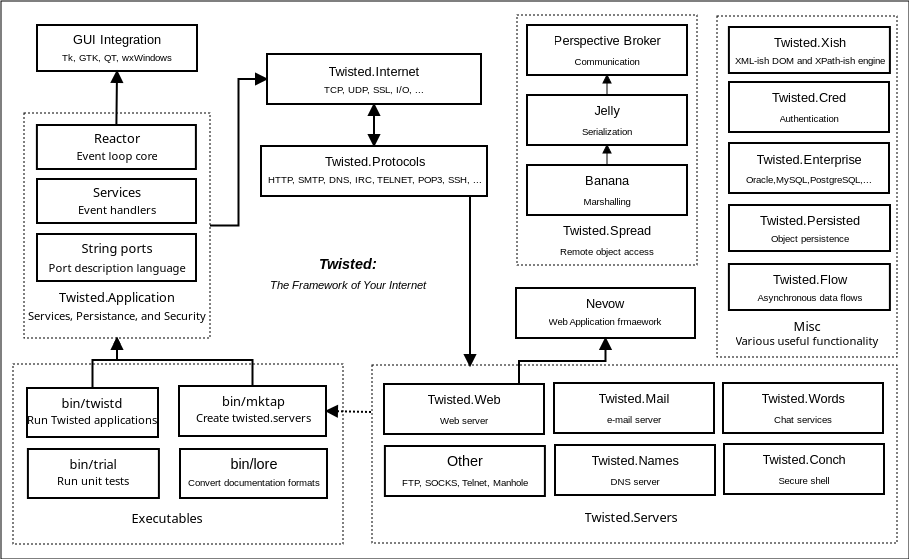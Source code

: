 <?xml version="1.0" encoding="UTF-8"?>
<dia:diagram xmlns:dia="http://www.lysator.liu.se/~alla/dia/">
  <dia:layer name="Background" visible="true">
    <dia:object type="Standard - Box" version="0" id="O0">
      <dia:attribute name="obj_pos">
        <dia:point val="-2.7,-3.55"/>
      </dia:attribute>
      <dia:attribute name="obj_bb">
        <dia:rectangle val="-2.7,-3.55;42.7,24.35"/>
      </dia:attribute>
      <dia:attribute name="elem_corner">
        <dia:point val="-2.7,-3.55"/>
      </dia:attribute>
      <dia:attribute name="elem_width">
        <dia:real val="45.4"/>
      </dia:attribute>
      <dia:attribute name="elem_height">
        <dia:real val="27.9"/>
      </dia:attribute>
      <dia:attribute name="border_width">
        <dia:real val="0"/>
      </dia:attribute>
      <dia:attribute name="show_background">
        <dia:boolean val="true"/>
      </dia:attribute>
    </dia:object>
    <dia:group>
      <dia:object type="Standard - Text" version="0" id="O1">
        <dia:attribute name="obj_pos">
          <dia:point val="14.65,9.85"/>
        </dia:attribute>
        <dia:attribute name="obj_bb">
          <dia:rectangle val="13.375,9.2;15.925,10.3"/>
        </dia:attribute>
        <dia:attribute name="text">
          <dia:composite type="text">
            <dia:attribute name="string">
              <dia:string>#Twisted:#</dia:string>
            </dia:attribute>
            <dia:attribute name="font">
              <dia:font family="arial" style="84" name="Helvetica-BoldOblique"/>
            </dia:attribute>
            <dia:attribute name="height">
              <dia:real val="0.9"/>
            </dia:attribute>
            <dia:attribute name="pos">
              <dia:point val="14.65,9.85"/>
            </dia:attribute>
            <dia:attribute name="color">
              <dia:color val="#000000"/>
            </dia:attribute>
            <dia:attribute name="alignment">
              <dia:enum val="1"/>
            </dia:attribute>
          </dia:composite>
        </dia:attribute>
      </dia:object>
      <dia:object type="Standard - Text" version="0" id="O2">
        <dia:attribute name="obj_pos">
          <dia:point val="14.65,10.85"/>
        </dia:attribute>
        <dia:attribute name="obj_bb">
          <dia:rectangle val="11.025,10.3;18.275,11.2"/>
        </dia:attribute>
        <dia:attribute name="text">
          <dia:composite type="text">
            <dia:attribute name="string">
              <dia:string>#The Framework of Your Internet#</dia:string>
            </dia:attribute>
            <dia:attribute name="font">
              <dia:font family="arial" style="4" name="Helvetica-Oblique"/>
            </dia:attribute>
            <dia:attribute name="height">
              <dia:real val="0.7"/>
            </dia:attribute>
            <dia:attribute name="pos">
              <dia:point val="14.65,10.85"/>
            </dia:attribute>
            <dia:attribute name="color">
              <dia:color val="#000000"/>
            </dia:attribute>
            <dia:attribute name="alignment">
              <dia:enum val="1"/>
            </dia:attribute>
          </dia:composite>
        </dia:attribute>
      </dia:object>
    </dia:group>
    <dia:object type="Standard - Box" version="0" id="O3">
      <dia:attribute name="obj_pos">
        <dia:point val="23.1,-2.85"/>
      </dia:attribute>
      <dia:attribute name="obj_bb">
        <dia:rectangle val="23.1,-2.85;32.1,9.65"/>
      </dia:attribute>
      <dia:attribute name="elem_corner">
        <dia:point val="23.1,-2.85"/>
      </dia:attribute>
      <dia:attribute name="elem_width">
        <dia:real val="9"/>
      </dia:attribute>
      <dia:attribute name="elem_height">
        <dia:real val="12.5"/>
      </dia:attribute>
      <dia:attribute name="border_width">
        <dia:real val="1.49e-08"/>
      </dia:attribute>
      <dia:attribute name="show_background">
        <dia:boolean val="true"/>
      </dia:attribute>
      <dia:attribute name="line_style">
        <dia:enum val="4"/>
      </dia:attribute>
    </dia:object>
    <dia:object type="Standard - Text" version="0" id="O4">
      <dia:attribute name="obj_pos">
        <dia:point val="27.6,8.15"/>
      </dia:attribute>
      <dia:attribute name="obj_bb">
        <dia:rectangle val="25.475,7.55;29.725,8.55"/>
      </dia:attribute>
      <dia:attribute name="text">
        <dia:composite type="text">
          <dia:attribute name="string">
            <dia:string>#Twisted.Spread#</dia:string>
          </dia:attribute>
          <dia:attribute name="font">
            <dia:font family="arial" style="0" name="Helvetica"/>
          </dia:attribute>
          <dia:attribute name="height">
            <dia:real val="0.8"/>
          </dia:attribute>
          <dia:attribute name="pos">
            <dia:point val="27.6,8.15"/>
          </dia:attribute>
          <dia:attribute name="color">
            <dia:color val="#000000"/>
          </dia:attribute>
          <dia:attribute name="alignment">
            <dia:enum val="1"/>
          </dia:attribute>
        </dia:composite>
      </dia:attribute>
    </dia:object>
    <dia:object type="Standard - Text" version="0" id="O5">
      <dia:attribute name="obj_pos">
        <dia:point val="27.6,9.15"/>
      </dia:attribute>
      <dia:attribute name="obj_bb">
        <dia:rectangle val="25.25,8.65;29.95,9.4"/>
      </dia:attribute>
      <dia:attribute name="text">
        <dia:composite type="text">
          <dia:attribute name="string">
            <dia:string>#Remote object access#</dia:string>
          </dia:attribute>
          <dia:attribute name="font">
            <dia:font family="arial" style="0" name="Helvetica"/>
          </dia:attribute>
          <dia:attribute name="height">
            <dia:real val="0.6"/>
          </dia:attribute>
          <dia:attribute name="pos">
            <dia:point val="27.6,9.15"/>
          </dia:attribute>
          <dia:attribute name="color">
            <dia:color val="#000000"/>
          </dia:attribute>
          <dia:attribute name="alignment">
            <dia:enum val="1"/>
          </dia:attribute>
        </dia:composite>
      </dia:attribute>
    </dia:object>
    <dia:group>
      <dia:object type="Standard - Line" version="0" id="O6">
        <dia:attribute name="obj_pos">
          <dia:point val="27.6,4.65"/>
        </dia:attribute>
        <dia:attribute name="obj_bb">
          <dia:rectangle val="27.2,3.65;28,4.65"/>
        </dia:attribute>
        <dia:attribute name="conn_endpoints">
          <dia:point val="27.6,4.65"/>
          <dia:point val="27.6,3.65"/>
        </dia:attribute>
        <dia:attribute name="numcp">
          <dia:int val="1"/>
        </dia:attribute>
        <dia:attribute name="line_width">
          <dia:real val="0"/>
        </dia:attribute>
        <dia:attribute name="end_arrow">
          <dia:enum val="3"/>
        </dia:attribute>
        <dia:attribute name="end_arrow_length">
          <dia:real val="0.4"/>
        </dia:attribute>
        <dia:attribute name="end_arrow_width">
          <dia:real val="0.4"/>
        </dia:attribute>
      </dia:object>
      <dia:group>
        <dia:object type="Standard - Box" version="0" id="O7">
          <dia:attribute name="obj_pos">
            <dia:point val="23.6,1.15"/>
          </dia:attribute>
          <dia:attribute name="obj_bb">
            <dia:rectangle val="23.55,1.1;31.65,3.7"/>
          </dia:attribute>
          <dia:attribute name="elem_corner">
            <dia:point val="23.6,1.15"/>
          </dia:attribute>
          <dia:attribute name="elem_width">
            <dia:real val="8"/>
          </dia:attribute>
          <dia:attribute name="elem_height">
            <dia:real val="2.5"/>
          </dia:attribute>
          <dia:attribute name="show_background">
            <dia:boolean val="true"/>
          </dia:attribute>
        </dia:object>
        <dia:object type="Standard - Text" version="0" id="O8">
          <dia:attribute name="obj_pos">
            <dia:point val="27.6,2.15"/>
          </dia:attribute>
          <dia:attribute name="obj_bb">
            <dia:rectangle val="27,1.55;28.2,2.55"/>
          </dia:attribute>
          <dia:attribute name="text">
            <dia:composite type="text">
              <dia:attribute name="string">
                <dia:string>#Jelly#</dia:string>
              </dia:attribute>
              <dia:attribute name="font">
                <dia:font family="arial" style="0" name="Helvetica"/>
              </dia:attribute>
              <dia:attribute name="height">
                <dia:real val="0.8"/>
              </dia:attribute>
              <dia:attribute name="pos">
                <dia:point val="27.6,2.15"/>
              </dia:attribute>
              <dia:attribute name="color">
                <dia:color val="#000000"/>
              </dia:attribute>
              <dia:attribute name="alignment">
                <dia:enum val="1"/>
              </dia:attribute>
            </dia:composite>
          </dia:attribute>
        </dia:object>
        <dia:object type="Standard - Text" version="0" id="O9">
          <dia:attribute name="obj_pos">
            <dia:point val="27.6,3.15"/>
          </dia:attribute>
          <dia:attribute name="obj_bb">
            <dia:rectangle val="26.375,2.65;28.825,3.4"/>
          </dia:attribute>
          <dia:attribute name="text">
            <dia:composite type="text">
              <dia:attribute name="string">
                <dia:string>#Serialization#</dia:string>
              </dia:attribute>
              <dia:attribute name="font">
                <dia:font family="arial" style="0" name="Helvetica"/>
              </dia:attribute>
              <dia:attribute name="height">
                <dia:real val="0.6"/>
              </dia:attribute>
              <dia:attribute name="pos">
                <dia:point val="27.6,3.15"/>
              </dia:attribute>
              <dia:attribute name="color">
                <dia:color val="#000000"/>
              </dia:attribute>
              <dia:attribute name="alignment">
                <dia:enum val="1"/>
              </dia:attribute>
            </dia:composite>
          </dia:attribute>
        </dia:object>
      </dia:group>
      <dia:group>
        <dia:object type="Standard - Box" version="0" id="O10">
          <dia:attribute name="obj_pos">
            <dia:point val="23.6,4.65"/>
          </dia:attribute>
          <dia:attribute name="obj_bb">
            <dia:rectangle val="23.55,4.6;31.65,7.2"/>
          </dia:attribute>
          <dia:attribute name="elem_corner">
            <dia:point val="23.6,4.65"/>
          </dia:attribute>
          <dia:attribute name="elem_width">
            <dia:real val="8"/>
          </dia:attribute>
          <dia:attribute name="elem_height">
            <dia:real val="2.5"/>
          </dia:attribute>
          <dia:attribute name="show_background">
            <dia:boolean val="true"/>
          </dia:attribute>
        </dia:object>
        <dia:object type="Standard - Text" version="0" id="O11">
          <dia:attribute name="obj_pos">
            <dia:point val="27.6,5.65"/>
          </dia:attribute>
          <dia:attribute name="obj_bb">
            <dia:rectangle val="26.525,5.05;28.675,6.05"/>
          </dia:attribute>
          <dia:attribute name="text">
            <dia:composite type="text">
              <dia:attribute name="string">
                <dia:string>#Banana#</dia:string>
              </dia:attribute>
              <dia:attribute name="font">
                <dia:font family="arial" style="0" name="Helvetica"/>
              </dia:attribute>
              <dia:attribute name="height">
                <dia:real val="0.8"/>
              </dia:attribute>
              <dia:attribute name="pos">
                <dia:point val="27.6,5.65"/>
              </dia:attribute>
              <dia:attribute name="color">
                <dia:color val="#000000"/>
              </dia:attribute>
              <dia:attribute name="alignment">
                <dia:enum val="1"/>
              </dia:attribute>
            </dia:composite>
          </dia:attribute>
        </dia:object>
        <dia:object type="Standard - Text" version="0" id="O12">
          <dia:attribute name="obj_pos">
            <dia:point val="27.6,6.65"/>
          </dia:attribute>
          <dia:attribute name="obj_bb">
            <dia:rectangle val="26.45,6.15;28.75,6.9"/>
          </dia:attribute>
          <dia:attribute name="text">
            <dia:composite type="text">
              <dia:attribute name="string">
                <dia:string>#Marshalling#</dia:string>
              </dia:attribute>
              <dia:attribute name="font">
                <dia:font family="arial" style="0" name="Helvetica"/>
              </dia:attribute>
              <dia:attribute name="height">
                <dia:real val="0.6"/>
              </dia:attribute>
              <dia:attribute name="pos">
                <dia:point val="27.6,6.65"/>
              </dia:attribute>
              <dia:attribute name="color">
                <dia:color val="#000000"/>
              </dia:attribute>
              <dia:attribute name="alignment">
                <dia:enum val="1"/>
              </dia:attribute>
            </dia:composite>
          </dia:attribute>
        </dia:object>
      </dia:group>
      <dia:group>
        <dia:object type="Standard - Box" version="0" id="O13">
          <dia:attribute name="obj_pos">
            <dia:point val="23.6,-2.35"/>
          </dia:attribute>
          <dia:attribute name="obj_bb">
            <dia:rectangle val="23.55,-2.4;31.65,0.2"/>
          </dia:attribute>
          <dia:attribute name="elem_corner">
            <dia:point val="23.6,-2.35"/>
          </dia:attribute>
          <dia:attribute name="elem_width">
            <dia:real val="8"/>
          </dia:attribute>
          <dia:attribute name="elem_height">
            <dia:real val="2.5"/>
          </dia:attribute>
          <dia:attribute name="show_background">
            <dia:boolean val="true"/>
          </dia:attribute>
        </dia:object>
        <dia:object type="Standard - Text" version="0" id="O14">
          <dia:attribute name="obj_pos">
            <dia:point val="27.6,-1.35"/>
          </dia:attribute>
          <dia:attribute name="obj_bb">
            <dia:rectangle val="25.025,-1.95;30.175,-0.95"/>
          </dia:attribute>
          <dia:attribute name="text">
            <dia:composite type="text">
              <dia:attribute name="string">
                <dia:string>#Perspective Broker#</dia:string>
              </dia:attribute>
              <dia:attribute name="font">
                <dia:font family="arial" style="0" name="Helvetica"/>
              </dia:attribute>
              <dia:attribute name="height">
                <dia:real val="0.8"/>
              </dia:attribute>
              <dia:attribute name="pos">
                <dia:point val="27.6,-1.35"/>
              </dia:attribute>
              <dia:attribute name="color">
                <dia:color val="#000000"/>
              </dia:attribute>
              <dia:attribute name="alignment">
                <dia:enum val="1"/>
              </dia:attribute>
            </dia:composite>
          </dia:attribute>
        </dia:object>
        <dia:object type="Standard - Text" version="0" id="O15">
          <dia:attribute name="obj_pos">
            <dia:point val="27.6,-0.35"/>
          </dia:attribute>
          <dia:attribute name="obj_bb">
            <dia:rectangle val="25.975,-0.85;29.225,-0.1"/>
          </dia:attribute>
          <dia:attribute name="text">
            <dia:composite type="text">
              <dia:attribute name="string">
                <dia:string>#Communication#</dia:string>
              </dia:attribute>
              <dia:attribute name="font">
                <dia:font family="arial" style="0" name="Helvetica"/>
              </dia:attribute>
              <dia:attribute name="height">
                <dia:real val="0.6"/>
              </dia:attribute>
              <dia:attribute name="pos">
                <dia:point val="27.6,-0.35"/>
              </dia:attribute>
              <dia:attribute name="color">
                <dia:color val="#000000"/>
              </dia:attribute>
              <dia:attribute name="alignment">
                <dia:enum val="1"/>
              </dia:attribute>
            </dia:composite>
          </dia:attribute>
        </dia:object>
      </dia:group>
      <dia:object type="Standard - Line" version="0" id="O16">
        <dia:attribute name="obj_pos">
          <dia:point val="27.6,1.15"/>
        </dia:attribute>
        <dia:attribute name="obj_bb">
          <dia:rectangle val="27.2,0.15;28,1.15"/>
        </dia:attribute>
        <dia:attribute name="conn_endpoints">
          <dia:point val="27.6,1.15"/>
          <dia:point val="27.6,0.15"/>
        </dia:attribute>
        <dia:attribute name="numcp">
          <dia:int val="1"/>
        </dia:attribute>
        <dia:attribute name="line_width">
          <dia:real val="0"/>
        </dia:attribute>
        <dia:attribute name="end_arrow">
          <dia:enum val="3"/>
        </dia:attribute>
        <dia:attribute name="end_arrow_length">
          <dia:real val="0.4"/>
        </dia:attribute>
        <dia:attribute name="end_arrow_width">
          <dia:real val="0.4"/>
        </dia:attribute>
      </dia:object>
    </dia:group>
    <dia:object type="Standard - Text" version="0" id="O17">
      <dia:attribute name="obj_pos">
        <dia:point val="40.1,-0.05"/>
      </dia:attribute>
      <dia:attribute name="obj_bb">
        <dia:rectangle val="40.1,-0.7;40.1,0.3"/>
      </dia:attribute>
      <dia:attribute name="text">
        <dia:composite type="text">
          <dia:attribute name="string">
            <dia:string>##</dia:string>
          </dia:attribute>
          <dia:attribute name="font">
            <dia:font family="sans" style="0" name="Helvetica"/>
          </dia:attribute>
          <dia:attribute name="height">
            <dia:real val="0.8"/>
          </dia:attribute>
          <dia:attribute name="pos">
            <dia:point val="40.1,-0.05"/>
          </dia:attribute>
          <dia:attribute name="color">
            <dia:color val="#000000"/>
          </dia:attribute>
          <dia:attribute name="alignment">
            <dia:enum val="0"/>
          </dia:attribute>
        </dia:composite>
      </dia:attribute>
    </dia:object>
    <dia:object type="Standard - Text" version="0" id="O18">
      <dia:attribute name="obj_pos">
        <dia:point val="35.9,17.35"/>
      </dia:attribute>
      <dia:attribute name="obj_bb">
        <dia:rectangle val="35.9,16.7;35.9,17.7"/>
      </dia:attribute>
      <dia:attribute name="text">
        <dia:composite type="text">
          <dia:attribute name="string">
            <dia:string>##</dia:string>
          </dia:attribute>
          <dia:attribute name="font">
            <dia:font family="sans" style="0" name="Helvetica"/>
          </dia:attribute>
          <dia:attribute name="height">
            <dia:real val="0.8"/>
          </dia:attribute>
          <dia:attribute name="pos">
            <dia:point val="35.9,17.35"/>
          </dia:attribute>
          <dia:attribute name="color">
            <dia:color val="#000000"/>
          </dia:attribute>
          <dia:attribute name="alignment">
            <dia:enum val="0"/>
          </dia:attribute>
        </dia:composite>
      </dia:attribute>
    </dia:object>
    <dia:group>
      <dia:object type="Standard - Box" version="0" id="O19">
        <dia:attribute name="obj_pos">
          <dia:point val="-0.9,-2.35"/>
        </dia:attribute>
        <dia:attribute name="obj_bb">
          <dia:rectangle val="-0.95,-2.4;7.15,1.957e-15"/>
        </dia:attribute>
        <dia:attribute name="elem_corner">
          <dia:point val="-0.9,-2.35"/>
        </dia:attribute>
        <dia:attribute name="elem_width">
          <dia:real val="8"/>
        </dia:attribute>
        <dia:attribute name="elem_height">
          <dia:real val="2.3"/>
        </dia:attribute>
        <dia:attribute name="show_background">
          <dia:boolean val="true"/>
        </dia:attribute>
      </dia:object>
      <dia:object type="Standard - Text" version="0" id="O20">
        <dia:attribute name="obj_pos">
          <dia:point val="3.1,-1.4"/>
        </dia:attribute>
        <dia:attribute name="obj_bb">
          <dia:rectangle val="1.05,-2;5.15,-1"/>
        </dia:attribute>
        <dia:attribute name="text">
          <dia:composite type="text">
            <dia:attribute name="string">
              <dia:string>#GUI Integration#</dia:string>
            </dia:attribute>
            <dia:attribute name="font">
              <dia:font family="arial" style="0" name="Helvetica"/>
            </dia:attribute>
            <dia:attribute name="height">
              <dia:real val="0.8"/>
            </dia:attribute>
            <dia:attribute name="pos">
              <dia:point val="3.1,-1.4"/>
            </dia:attribute>
            <dia:attribute name="color">
              <dia:color val="#000000"/>
            </dia:attribute>
            <dia:attribute name="alignment">
              <dia:enum val="1"/>
            </dia:attribute>
          </dia:composite>
        </dia:attribute>
      </dia:object>
      <dia:object type="Standard - Text" version="0" id="O21">
        <dia:attribute name="obj_pos">
          <dia:point val="3.1,-0.55"/>
        </dia:attribute>
        <dia:attribute name="obj_bb">
          <dia:rectangle val="0.475,-1.05;5.725,-0.3"/>
        </dia:attribute>
        <dia:attribute name="text">
          <dia:composite type="text">
            <dia:attribute name="string">
              <dia:string>#Tk, GTK, QT, wxWindows#</dia:string>
            </dia:attribute>
            <dia:attribute name="font">
              <dia:font family="arial" style="0" name="Helvetica"/>
            </dia:attribute>
            <dia:attribute name="height">
              <dia:real val="0.6"/>
            </dia:attribute>
            <dia:attribute name="pos">
              <dia:point val="3.1,-0.55"/>
            </dia:attribute>
            <dia:attribute name="color">
              <dia:color val="#000000"/>
            </dia:attribute>
            <dia:attribute name="alignment">
              <dia:enum val="1"/>
            </dia:attribute>
          </dia:composite>
        </dia:attribute>
      </dia:object>
    </dia:group>
    <dia:object type="Standard - Line" version="0" id="O22">
      <dia:attribute name="obj_pos">
        <dia:point val="15.95,3.7"/>
      </dia:attribute>
      <dia:attribute name="obj_bb">
        <dia:rectangle val="15.45,1.55;16.45,3.75"/>
      </dia:attribute>
      <dia:attribute name="conn_endpoints">
        <dia:point val="15.95,3.7"/>
        <dia:point val="15.95,1.6"/>
      </dia:attribute>
      <dia:attribute name="numcp">
        <dia:int val="1"/>
      </dia:attribute>
      <dia:attribute name="start_arrow">
        <dia:enum val="3"/>
      </dia:attribute>
      <dia:attribute name="start_arrow_length">
        <dia:real val="0.5"/>
      </dia:attribute>
      <dia:attribute name="start_arrow_width">
        <dia:real val="0.5"/>
      </dia:attribute>
      <dia:attribute name="end_arrow">
        <dia:enum val="3"/>
      </dia:attribute>
      <dia:attribute name="end_arrow_length">
        <dia:real val="0.5"/>
      </dia:attribute>
      <dia:attribute name="end_arrow_width">
        <dia:real val="0.5"/>
      </dia:attribute>
    </dia:object>
    <dia:object type="Standard - Box" version="0" id="O23">
      <dia:attribute name="obj_pos">
        <dia:point val="15.85,14.65"/>
      </dia:attribute>
      <dia:attribute name="obj_bb">
        <dia:rectangle val="15.85,14.65;42.1,23.55"/>
      </dia:attribute>
      <dia:attribute name="elem_corner">
        <dia:point val="15.85,14.65"/>
      </dia:attribute>
      <dia:attribute name="elem_width">
        <dia:real val="26.25"/>
      </dia:attribute>
      <dia:attribute name="elem_height">
        <dia:real val="8.9"/>
      </dia:attribute>
      <dia:attribute name="border_width">
        <dia:real val="1.49e-08"/>
      </dia:attribute>
      <dia:attribute name="show_background">
        <dia:boolean val="true"/>
      </dia:attribute>
      <dia:attribute name="line_style">
        <dia:enum val="4"/>
      </dia:attribute>
    </dia:object>
    <dia:group>
      <dia:object type="Standard - Box" version="0" id="O24">
        <dia:attribute name="obj_pos">
          <dia:point val="16.45,15.6"/>
        </dia:attribute>
        <dia:attribute name="obj_bb">
          <dia:rectangle val="16.4,15.55;24.5,18.15"/>
        </dia:attribute>
        <dia:attribute name="elem_corner">
          <dia:point val="16.45,15.6"/>
        </dia:attribute>
        <dia:attribute name="elem_width">
          <dia:real val="8"/>
        </dia:attribute>
        <dia:attribute name="elem_height">
          <dia:real val="2.5"/>
        </dia:attribute>
        <dia:attribute name="show_background">
          <dia:boolean val="true"/>
        </dia:attribute>
      </dia:object>
      <dia:object type="Standard - Text" version="0" id="O25">
        <dia:attribute name="obj_pos">
          <dia:point val="20.45,16.6"/>
        </dia:attribute>
        <dia:attribute name="obj_bb">
          <dia:rectangle val="18.7,16;22.2,17"/>
        </dia:attribute>
        <dia:attribute name="text">
          <dia:composite type="text">
            <dia:attribute name="string">
              <dia:string>#Twisted.Web#</dia:string>
            </dia:attribute>
            <dia:attribute name="font">
              <dia:font family="arial" style="0" name="Helvetica"/>
            </dia:attribute>
            <dia:attribute name="height">
              <dia:real val="0.8"/>
            </dia:attribute>
            <dia:attribute name="pos">
              <dia:point val="20.45,16.6"/>
            </dia:attribute>
            <dia:attribute name="color">
              <dia:color val="#000000"/>
            </dia:attribute>
            <dia:attribute name="alignment">
              <dia:enum val="1"/>
            </dia:attribute>
          </dia:composite>
        </dia:attribute>
      </dia:object>
      <dia:object type="Standard - Text" version="0" id="O26">
        <dia:attribute name="obj_pos">
          <dia:point val="20.45,17.6"/>
        </dia:attribute>
        <dia:attribute name="obj_bb">
          <dia:rectangle val="19.225,17.1;21.675,17.85"/>
        </dia:attribute>
        <dia:attribute name="text">
          <dia:composite type="text">
            <dia:attribute name="string">
              <dia:string>#Web server#</dia:string>
            </dia:attribute>
            <dia:attribute name="font">
              <dia:font family="arial" style="0" name="Helvetica"/>
            </dia:attribute>
            <dia:attribute name="height">
              <dia:real val="0.6"/>
            </dia:attribute>
            <dia:attribute name="pos">
              <dia:point val="20.45,17.6"/>
            </dia:attribute>
            <dia:attribute name="color">
              <dia:color val="#000000"/>
            </dia:attribute>
            <dia:attribute name="alignment">
              <dia:enum val="1"/>
            </dia:attribute>
          </dia:composite>
        </dia:attribute>
      </dia:object>
    </dia:group>
    <dia:group>
      <dia:object type="Standard - Box" version="0" id="O27">
        <dia:attribute name="obj_pos">
          <dia:point val="24.95,15.55"/>
        </dia:attribute>
        <dia:attribute name="obj_bb">
          <dia:rectangle val="24.9,15.5;33,18.1"/>
        </dia:attribute>
        <dia:attribute name="elem_corner">
          <dia:point val="24.95,15.55"/>
        </dia:attribute>
        <dia:attribute name="elem_width">
          <dia:real val="8"/>
        </dia:attribute>
        <dia:attribute name="elem_height">
          <dia:real val="2.5"/>
        </dia:attribute>
        <dia:attribute name="show_background">
          <dia:boolean val="true"/>
        </dia:attribute>
      </dia:object>
      <dia:object type="Standard - Text" version="0" id="O28">
        <dia:attribute name="obj_pos">
          <dia:point val="28.95,16.55"/>
        </dia:attribute>
        <dia:attribute name="obj_bb">
          <dia:rectangle val="27.275,15.95;30.625,16.95"/>
        </dia:attribute>
        <dia:attribute name="text">
          <dia:composite type="text">
            <dia:attribute name="string">
              <dia:string>#Twisted.Mail#</dia:string>
            </dia:attribute>
            <dia:attribute name="font">
              <dia:font family="arial" style="0" name="Helvetica"/>
            </dia:attribute>
            <dia:attribute name="height">
              <dia:real val="0.8"/>
            </dia:attribute>
            <dia:attribute name="pos">
              <dia:point val="28.95,16.55"/>
            </dia:attribute>
            <dia:attribute name="color">
              <dia:color val="#000000"/>
            </dia:attribute>
            <dia:attribute name="alignment">
              <dia:enum val="1"/>
            </dia:attribute>
          </dia:composite>
        </dia:attribute>
      </dia:object>
      <dia:object type="Standard - Text" version="0" id="O29">
        <dia:attribute name="obj_pos">
          <dia:point val="28.95,17.55"/>
        </dia:attribute>
        <dia:attribute name="obj_bb">
          <dia:rectangle val="27.575,17.05;30.325,17.8"/>
        </dia:attribute>
        <dia:attribute name="text">
          <dia:composite type="text">
            <dia:attribute name="string">
              <dia:string>#e-mail server#</dia:string>
            </dia:attribute>
            <dia:attribute name="font">
              <dia:font family="arial" style="0" name="Helvetica"/>
            </dia:attribute>
            <dia:attribute name="height">
              <dia:real val="0.6"/>
            </dia:attribute>
            <dia:attribute name="pos">
              <dia:point val="28.95,17.55"/>
            </dia:attribute>
            <dia:attribute name="color">
              <dia:color val="#000000"/>
            </dia:attribute>
            <dia:attribute name="alignment">
              <dia:enum val="1"/>
            </dia:attribute>
          </dia:composite>
        </dia:attribute>
      </dia:object>
    </dia:group>
    <dia:group>
      <dia:object type="Standard - Box" version="0" id="O30">
        <dia:attribute name="obj_pos">
          <dia:point val="25,18.65"/>
        </dia:attribute>
        <dia:attribute name="obj_bb">
          <dia:rectangle val="24.95,18.6;33.05,21.2"/>
        </dia:attribute>
        <dia:attribute name="elem_corner">
          <dia:point val="25,18.65"/>
        </dia:attribute>
        <dia:attribute name="elem_width">
          <dia:real val="8"/>
        </dia:attribute>
        <dia:attribute name="elem_height">
          <dia:real val="2.5"/>
        </dia:attribute>
        <dia:attribute name="show_background">
          <dia:boolean val="true"/>
        </dia:attribute>
      </dia:object>
      <dia:object type="Standard - Text" version="0" id="O31">
        <dia:attribute name="obj_pos">
          <dia:point val="29,19.65"/>
        </dia:attribute>
        <dia:attribute name="obj_bb">
          <dia:rectangle val="26.85,19.05;31.15,20.05"/>
        </dia:attribute>
        <dia:attribute name="text">
          <dia:composite type="text">
            <dia:attribute name="string">
              <dia:string>#Twisted.Names#</dia:string>
            </dia:attribute>
            <dia:attribute name="font">
              <dia:font family="arial" style="0" name="Helvetica"/>
            </dia:attribute>
            <dia:attribute name="height">
              <dia:real val="0.8"/>
            </dia:attribute>
            <dia:attribute name="pos">
              <dia:point val="29,19.65"/>
            </dia:attribute>
            <dia:attribute name="color">
              <dia:color val="#000000"/>
            </dia:attribute>
            <dia:attribute name="alignment">
              <dia:enum val="1"/>
            </dia:attribute>
          </dia:composite>
        </dia:attribute>
      </dia:object>
      <dia:object type="Standard - Text" version="0" id="O32">
        <dia:attribute name="obj_pos">
          <dia:point val="29,20.65"/>
        </dia:attribute>
        <dia:attribute name="obj_bb">
          <dia:rectangle val="27.75,20.15;30.25,20.9"/>
        </dia:attribute>
        <dia:attribute name="text">
          <dia:composite type="text">
            <dia:attribute name="string">
              <dia:string>#DNS server#</dia:string>
            </dia:attribute>
            <dia:attribute name="font">
              <dia:font family="arial" style="0" name="Helvetica"/>
            </dia:attribute>
            <dia:attribute name="height">
              <dia:real val="0.6"/>
            </dia:attribute>
            <dia:attribute name="pos">
              <dia:point val="29,20.65"/>
            </dia:attribute>
            <dia:attribute name="color">
              <dia:color val="#000000"/>
            </dia:attribute>
            <dia:attribute name="alignment">
              <dia:enum val="1"/>
            </dia:attribute>
          </dia:composite>
        </dia:attribute>
      </dia:object>
    </dia:group>
    <dia:group>
      <dia:object type="Standard - Box" version="0" id="O33">
        <dia:attribute name="obj_pos">
          <dia:point val="33.45,18.6"/>
        </dia:attribute>
        <dia:attribute name="obj_bb">
          <dia:rectangle val="33.4,18.55;41.5,21.15"/>
        </dia:attribute>
        <dia:attribute name="elem_corner">
          <dia:point val="33.45,18.6"/>
        </dia:attribute>
        <dia:attribute name="elem_width">
          <dia:real val="8"/>
        </dia:attribute>
        <dia:attribute name="elem_height">
          <dia:real val="2.5"/>
        </dia:attribute>
        <dia:attribute name="show_background">
          <dia:boolean val="true"/>
        </dia:attribute>
      </dia:object>
      <dia:object type="Standard - Text" version="0" id="O34">
        <dia:attribute name="obj_pos">
          <dia:point val="37.45,19.6"/>
        </dia:attribute>
        <dia:attribute name="obj_bb">
          <dia:rectangle val="35.425,19;39.475,20"/>
        </dia:attribute>
        <dia:attribute name="text">
          <dia:composite type="text">
            <dia:attribute name="string">
              <dia:string>#Twisted.Conch#</dia:string>
            </dia:attribute>
            <dia:attribute name="font">
              <dia:font family="arial" style="0" name="Helvetica"/>
            </dia:attribute>
            <dia:attribute name="height">
              <dia:real val="0.8"/>
            </dia:attribute>
            <dia:attribute name="pos">
              <dia:point val="37.45,19.6"/>
            </dia:attribute>
            <dia:attribute name="color">
              <dia:color val="#000000"/>
            </dia:attribute>
            <dia:attribute name="alignment">
              <dia:enum val="1"/>
            </dia:attribute>
          </dia:composite>
        </dia:attribute>
      </dia:object>
      <dia:object type="Standard - Text" version="0" id="O35">
        <dia:attribute name="obj_pos">
          <dia:point val="37.45,20.6"/>
        </dia:attribute>
        <dia:attribute name="obj_bb">
          <dia:rectangle val="36.175,20.1;38.725,20.85"/>
        </dia:attribute>
        <dia:attribute name="text">
          <dia:composite type="text">
            <dia:attribute name="string">
              <dia:string>#Secure shell#</dia:string>
            </dia:attribute>
            <dia:attribute name="font">
              <dia:font family="arial" style="0" name="Helvetica"/>
            </dia:attribute>
            <dia:attribute name="height">
              <dia:real val="0.6"/>
            </dia:attribute>
            <dia:attribute name="pos">
              <dia:point val="37.45,20.6"/>
            </dia:attribute>
            <dia:attribute name="color">
              <dia:color val="#000000"/>
            </dia:attribute>
            <dia:attribute name="alignment">
              <dia:enum val="1"/>
            </dia:attribute>
          </dia:composite>
        </dia:attribute>
      </dia:object>
    </dia:group>
    <dia:group>
      <dia:object type="Standard - Box" version="0" id="O36">
        <dia:attribute name="obj_pos">
          <dia:point val="33.4,15.55"/>
        </dia:attribute>
        <dia:attribute name="obj_bb">
          <dia:rectangle val="33.35,15.5;41.45,18.1"/>
        </dia:attribute>
        <dia:attribute name="elem_corner">
          <dia:point val="33.4,15.55"/>
        </dia:attribute>
        <dia:attribute name="elem_width">
          <dia:real val="8"/>
        </dia:attribute>
        <dia:attribute name="elem_height">
          <dia:real val="2.5"/>
        </dia:attribute>
        <dia:attribute name="show_background">
          <dia:boolean val="true"/>
        </dia:attribute>
      </dia:object>
      <dia:object type="Standard - Text" version="0" id="O37">
        <dia:attribute name="obj_pos">
          <dia:point val="37.4,16.55"/>
        </dia:attribute>
        <dia:attribute name="obj_bb">
          <dia:rectangle val="35.375,15.95;39.425,16.95"/>
        </dia:attribute>
        <dia:attribute name="text">
          <dia:composite type="text">
            <dia:attribute name="string">
              <dia:string>#Twisted.Words#</dia:string>
            </dia:attribute>
            <dia:attribute name="font">
              <dia:font family="arial" style="0" name="Helvetica"/>
            </dia:attribute>
            <dia:attribute name="height">
              <dia:real val="0.8"/>
            </dia:attribute>
            <dia:attribute name="pos">
              <dia:point val="37.4,16.55"/>
            </dia:attribute>
            <dia:attribute name="color">
              <dia:color val="#000000"/>
            </dia:attribute>
            <dia:attribute name="alignment">
              <dia:enum val="1"/>
            </dia:attribute>
          </dia:composite>
        </dia:attribute>
      </dia:object>
      <dia:object type="Standard - Text" version="0" id="O38">
        <dia:attribute name="obj_pos">
          <dia:point val="37.4,17.55"/>
        </dia:attribute>
        <dia:attribute name="obj_bb">
          <dia:rectangle val="35.925,17.05;38.875,17.8"/>
        </dia:attribute>
        <dia:attribute name="text">
          <dia:composite type="text">
            <dia:attribute name="string">
              <dia:string>#Chat services#</dia:string>
            </dia:attribute>
            <dia:attribute name="font">
              <dia:font family="arial" style="0" name="Helvetica"/>
            </dia:attribute>
            <dia:attribute name="height">
              <dia:real val="0.6"/>
            </dia:attribute>
            <dia:attribute name="pos">
              <dia:point val="37.4,17.55"/>
            </dia:attribute>
            <dia:attribute name="color">
              <dia:color val="#000000"/>
            </dia:attribute>
            <dia:attribute name="alignment">
              <dia:enum val="1"/>
            </dia:attribute>
          </dia:composite>
        </dia:attribute>
      </dia:object>
    </dia:group>
    <dia:group>
      <dia:group>
        <dia:object type="Standard - Box" version="0" id="O39">
          <dia:attribute name="obj_pos">
            <dia:point val="33.1,-2.8"/>
          </dia:attribute>
          <dia:attribute name="obj_bb">
            <dia:rectangle val="33.1,-2.8;42.1,14.25"/>
          </dia:attribute>
          <dia:attribute name="elem_corner">
            <dia:point val="33.1,-2.8"/>
          </dia:attribute>
          <dia:attribute name="elem_width">
            <dia:real val="9"/>
          </dia:attribute>
          <dia:attribute name="elem_height">
            <dia:real val="17.05"/>
          </dia:attribute>
          <dia:attribute name="border_width">
            <dia:real val="1.49e-08"/>
          </dia:attribute>
          <dia:attribute name="show_background">
            <dia:boolean val="true"/>
          </dia:attribute>
          <dia:attribute name="line_style">
            <dia:enum val="4"/>
          </dia:attribute>
        </dia:object>
        <dia:object type="Standard - Text" version="0" id="O40">
          <dia:attribute name="obj_pos">
            <dia:point val="37.6,12.95"/>
          </dia:attribute>
          <dia:attribute name="obj_bb">
            <dia:rectangle val="36.925,12.3;38.275,13.3"/>
          </dia:attribute>
          <dia:attribute name="text">
            <dia:composite type="text">
              <dia:attribute name="string">
                <dia:string>#Misc#</dia:string>
              </dia:attribute>
              <dia:attribute name="font">
                <dia:font family="sans" style="0" name="Helvetica"/>
              </dia:attribute>
              <dia:attribute name="height">
                <dia:real val="0.8"/>
              </dia:attribute>
              <dia:attribute name="pos">
                <dia:point val="37.6,12.95"/>
              </dia:attribute>
              <dia:attribute name="color">
                <dia:color val="#000000"/>
              </dia:attribute>
              <dia:attribute name="alignment">
                <dia:enum val="1"/>
              </dia:attribute>
            </dia:composite>
          </dia:attribute>
        </dia:object>
        <dia:object type="Standard - Text" version="0" id="O41">
          <dia:attribute name="obj_pos">
            <dia:point val="37.6,13.65"/>
          </dia:attribute>
          <dia:attribute name="obj_bb">
            <dia:rectangle val="34.375,13.1;40.825,14"/>
          </dia:attribute>
          <dia:attribute name="text">
            <dia:composite type="text">
              <dia:attribute name="string">
                <dia:string>#Various useful functionality#</dia:string>
              </dia:attribute>
              <dia:attribute name="font">
                <dia:font family="sans" style="0" name="Helvetica"/>
              </dia:attribute>
              <dia:attribute name="height">
                <dia:real val="0.7"/>
              </dia:attribute>
              <dia:attribute name="pos">
                <dia:point val="37.6,13.65"/>
              </dia:attribute>
              <dia:attribute name="color">
                <dia:color val="#000000"/>
              </dia:attribute>
              <dia:attribute name="alignment">
                <dia:enum val="1"/>
              </dia:attribute>
            </dia:composite>
          </dia:attribute>
        </dia:object>
      </dia:group>
      <dia:group>
        <dia:object type="Standard - Box" version="0" id="O42">
          <dia:attribute name="obj_pos">
            <dia:point val="33.7,3.55"/>
          </dia:attribute>
          <dia:attribute name="obj_bb">
            <dia:rectangle val="33.65,3.5;41.75,6.1"/>
          </dia:attribute>
          <dia:attribute name="elem_corner">
            <dia:point val="33.7,3.55"/>
          </dia:attribute>
          <dia:attribute name="elem_width">
            <dia:real val="8"/>
          </dia:attribute>
          <dia:attribute name="elem_height">
            <dia:real val="2.5"/>
          </dia:attribute>
          <dia:attribute name="show_background">
            <dia:boolean val="true"/>
          </dia:attribute>
        </dia:object>
        <dia:object type="Standard - Text" version="0" id="O43">
          <dia:attribute name="obj_pos">
            <dia:point val="37.7,4.6"/>
          </dia:attribute>
          <dia:attribute name="obj_bb">
            <dia:rectangle val="35.15,4;40.25,5"/>
          </dia:attribute>
          <dia:attribute name="text">
            <dia:composite type="text">
              <dia:attribute name="string">
                <dia:string>#Twisted.Enterprise#</dia:string>
              </dia:attribute>
              <dia:attribute name="font">
                <dia:font family="arial" style="0" name="Helvetica"/>
              </dia:attribute>
              <dia:attribute name="height">
                <dia:real val="0.8"/>
              </dia:attribute>
              <dia:attribute name="pos">
                <dia:point val="37.7,4.6"/>
              </dia:attribute>
              <dia:attribute name="color">
                <dia:color val="#000000"/>
              </dia:attribute>
              <dia:attribute name="alignment">
                <dia:enum val="1"/>
              </dia:attribute>
            </dia:composite>
          </dia:attribute>
        </dia:object>
        <dia:object type="Standard - Text" version="0" id="O44">
          <dia:attribute name="obj_pos">
            <dia:point val="37.7,5.55"/>
          </dia:attribute>
          <dia:attribute name="obj_bb">
            <dia:rectangle val="34.55,5.05;40.85,5.8"/>
          </dia:attribute>
          <dia:attribute name="text">
            <dia:composite type="text">
              <dia:attribute name="string">
                <dia:string>#Oracle,MySQL,PostgreSQL,...#</dia:string>
              </dia:attribute>
              <dia:attribute name="font">
                <dia:font family="arial" style="0" name="Helvetica"/>
              </dia:attribute>
              <dia:attribute name="height">
                <dia:real val="0.6"/>
              </dia:attribute>
              <dia:attribute name="pos">
                <dia:point val="37.7,5.55"/>
              </dia:attribute>
              <dia:attribute name="color">
                <dia:color val="#000000"/>
              </dia:attribute>
              <dia:attribute name="alignment">
                <dia:enum val="1"/>
              </dia:attribute>
            </dia:composite>
          </dia:attribute>
        </dia:object>
      </dia:group>
      <dia:group>
        <dia:object type="Standard - Box" version="0" id="O45">
          <dia:attribute name="obj_pos">
            <dia:point val="33.7,6.65"/>
          </dia:attribute>
          <dia:attribute name="obj_bb">
            <dia:rectangle val="33.65,6.6;41.8,9"/>
          </dia:attribute>
          <dia:attribute name="elem_corner">
            <dia:point val="33.7,6.65"/>
          </dia:attribute>
          <dia:attribute name="elem_width">
            <dia:real val="8.05"/>
          </dia:attribute>
          <dia:attribute name="elem_height">
            <dia:real val="2.3"/>
          </dia:attribute>
          <dia:attribute name="show_background">
            <dia:boolean val="true"/>
          </dia:attribute>
        </dia:object>
        <dia:object type="Standard - Text" version="0" id="O46">
          <dia:attribute name="obj_pos">
            <dia:point val="37.75,7.65"/>
          </dia:attribute>
          <dia:attribute name="obj_bb">
            <dia:rectangle val="35.3,7.05;40.2,8.05"/>
          </dia:attribute>
          <dia:attribute name="text">
            <dia:composite type="text">
              <dia:attribute name="string">
                <dia:string>#Twisted.Persisted#</dia:string>
              </dia:attribute>
              <dia:attribute name="font">
                <dia:font family="arial" style="0" name="Helvetica"/>
              </dia:attribute>
              <dia:attribute name="height">
                <dia:real val="0.8"/>
              </dia:attribute>
              <dia:attribute name="pos">
                <dia:point val="37.75,7.65"/>
              </dia:attribute>
              <dia:attribute name="color">
                <dia:color val="#000000"/>
              </dia:attribute>
              <dia:attribute name="alignment">
                <dia:enum val="1"/>
              </dia:attribute>
            </dia:composite>
          </dia:attribute>
        </dia:object>
        <dia:object type="Standard - Text" version="0" id="O47">
          <dia:attribute name="obj_pos">
            <dia:point val="37.75,8.5"/>
          </dia:attribute>
          <dia:attribute name="obj_bb">
            <dia:rectangle val="35.8,8;39.7,8.75"/>
          </dia:attribute>
          <dia:attribute name="text">
            <dia:composite type="text">
              <dia:attribute name="string">
                <dia:string>#Object persistence#</dia:string>
              </dia:attribute>
              <dia:attribute name="font">
                <dia:font family="arial" style="0" name="Helvetica"/>
              </dia:attribute>
              <dia:attribute name="height">
                <dia:real val="0.6"/>
              </dia:attribute>
              <dia:attribute name="pos">
                <dia:point val="37.75,8.5"/>
              </dia:attribute>
              <dia:attribute name="color">
                <dia:color val="#000000"/>
              </dia:attribute>
              <dia:attribute name="alignment">
                <dia:enum val="1"/>
              </dia:attribute>
            </dia:composite>
          </dia:attribute>
        </dia:object>
      </dia:group>
      <dia:group>
        <dia:object type="Standard - Box" version="0" id="O48">
          <dia:attribute name="obj_pos">
            <dia:point val="33.695,9.6"/>
          </dia:attribute>
          <dia:attribute name="obj_bb">
            <dia:rectangle val="33.645,9.55;41.795,11.95"/>
          </dia:attribute>
          <dia:attribute name="elem_corner">
            <dia:point val="33.695,9.6"/>
          </dia:attribute>
          <dia:attribute name="elem_width">
            <dia:real val="8.05"/>
          </dia:attribute>
          <dia:attribute name="elem_height">
            <dia:real val="2.3"/>
          </dia:attribute>
          <dia:attribute name="show_background">
            <dia:boolean val="true"/>
          </dia:attribute>
        </dia:object>
        <dia:object type="Standard - Text" version="0" id="O49">
          <dia:attribute name="obj_pos">
            <dia:point val="37.745,10.6"/>
          </dia:attribute>
          <dia:attribute name="obj_bb">
            <dia:rectangle val="35.97,10;39.52,11"/>
          </dia:attribute>
          <dia:attribute name="text">
            <dia:composite type="text">
              <dia:attribute name="string">
                <dia:string>#Twisted.Flow#</dia:string>
              </dia:attribute>
              <dia:attribute name="font">
                <dia:font family="arial" style="0" name="Helvetica"/>
              </dia:attribute>
              <dia:attribute name="height">
                <dia:real val="0.8"/>
              </dia:attribute>
              <dia:attribute name="pos">
                <dia:point val="37.745,10.6"/>
              </dia:attribute>
              <dia:attribute name="color">
                <dia:color val="#000000"/>
              </dia:attribute>
              <dia:attribute name="alignment">
                <dia:enum val="1"/>
              </dia:attribute>
            </dia:composite>
          </dia:attribute>
        </dia:object>
        <dia:object type="Standard - Text" version="0" id="O50">
          <dia:attribute name="obj_pos">
            <dia:point val="37.745,11.45"/>
          </dia:attribute>
          <dia:attribute name="obj_bb">
            <dia:rectangle val="35.095,10.95;40.395,11.7"/>
          </dia:attribute>
          <dia:attribute name="text">
            <dia:composite type="text">
              <dia:attribute name="string">
                <dia:string>#Asynchronous data flows#</dia:string>
              </dia:attribute>
              <dia:attribute name="font">
                <dia:font family="arial" style="0" name="Helvetica"/>
              </dia:attribute>
              <dia:attribute name="height">
                <dia:real val="0.6"/>
              </dia:attribute>
              <dia:attribute name="pos">
                <dia:point val="37.745,11.45"/>
              </dia:attribute>
              <dia:attribute name="color">
                <dia:color val="#000000"/>
              </dia:attribute>
              <dia:attribute name="alignment">
                <dia:enum val="1"/>
              </dia:attribute>
            </dia:composite>
          </dia:attribute>
        </dia:object>
      </dia:group>
      <dia:group>
        <dia:object type="Standard - Box" version="0" id="O51">
          <dia:attribute name="obj_pos">
            <dia:point val="33.695,-2.25"/>
          </dia:attribute>
          <dia:attribute name="obj_bb">
            <dia:rectangle val="33.645,-2.3;41.795,0.1"/>
          </dia:attribute>
          <dia:attribute name="elem_corner">
            <dia:point val="33.695,-2.25"/>
          </dia:attribute>
          <dia:attribute name="elem_width">
            <dia:real val="8.05"/>
          </dia:attribute>
          <dia:attribute name="elem_height">
            <dia:real val="2.3"/>
          </dia:attribute>
          <dia:attribute name="show_background">
            <dia:boolean val="true"/>
          </dia:attribute>
        </dia:object>
        <dia:object type="Standard - Text" version="0" id="O52">
          <dia:attribute name="obj_pos">
            <dia:point val="37.745,-1.25"/>
          </dia:attribute>
          <dia:attribute name="obj_bb">
            <dia:rectangle val="36.02,-1.85;39.47,-0.85"/>
          </dia:attribute>
          <dia:attribute name="text">
            <dia:composite type="text">
              <dia:attribute name="string">
                <dia:string>#Twisted.Xish#</dia:string>
              </dia:attribute>
              <dia:attribute name="font">
                <dia:font family="arial" style="0" name="Helvetica"/>
              </dia:attribute>
              <dia:attribute name="height">
                <dia:real val="0.8"/>
              </dia:attribute>
              <dia:attribute name="pos">
                <dia:point val="37.745,-1.25"/>
              </dia:attribute>
              <dia:attribute name="color">
                <dia:color val="#000000"/>
              </dia:attribute>
              <dia:attribute name="alignment">
                <dia:enum val="1"/>
              </dia:attribute>
            </dia:composite>
          </dia:attribute>
        </dia:object>
        <dia:object type="Standard - Text" version="0" id="O53">
          <dia:attribute name="obj_pos">
            <dia:point val="37.745,-0.4"/>
          </dia:attribute>
          <dia:attribute name="obj_bb">
            <dia:rectangle val="34.095,-0.9;41.395,-0.15"/>
          </dia:attribute>
          <dia:attribute name="text">
            <dia:composite type="text">
              <dia:attribute name="string">
                <dia:string>#XML-ish DOM and XPath-ish engine#</dia:string>
              </dia:attribute>
              <dia:attribute name="font">
                <dia:font family="arial" style="0" name="Helvetica"/>
              </dia:attribute>
              <dia:attribute name="height">
                <dia:real val="0.6"/>
              </dia:attribute>
              <dia:attribute name="pos">
                <dia:point val="37.745,-0.4"/>
              </dia:attribute>
              <dia:attribute name="color">
                <dia:color val="#000000"/>
              </dia:attribute>
              <dia:attribute name="alignment">
                <dia:enum val="1"/>
              </dia:attribute>
            </dia:composite>
          </dia:attribute>
        </dia:object>
      </dia:group>
      <dia:group>
        <dia:object type="Standard - Box" version="0" id="O54">
          <dia:attribute name="obj_pos">
            <dia:point val="33.7,0.5"/>
          </dia:attribute>
          <dia:attribute name="obj_bb">
            <dia:rectangle val="33.65,0.45;41.75,3.05"/>
          </dia:attribute>
          <dia:attribute name="elem_corner">
            <dia:point val="33.7,0.5"/>
          </dia:attribute>
          <dia:attribute name="elem_width">
            <dia:real val="8"/>
          </dia:attribute>
          <dia:attribute name="elem_height">
            <dia:real val="2.5"/>
          </dia:attribute>
          <dia:attribute name="show_background">
            <dia:boolean val="true"/>
          </dia:attribute>
        </dia:object>
        <dia:object type="Standard - Text" version="0" id="O55">
          <dia:attribute name="obj_pos">
            <dia:point val="37.7,1.5"/>
          </dia:attribute>
          <dia:attribute name="obj_bb">
            <dia:rectangle val="35.9,0.9;39.5,1.9"/>
          </dia:attribute>
          <dia:attribute name="text">
            <dia:composite type="text">
              <dia:attribute name="string">
                <dia:string>#Twisted.Cred#</dia:string>
              </dia:attribute>
              <dia:attribute name="font">
                <dia:font family="arial" style="0" name="Helvetica"/>
              </dia:attribute>
              <dia:attribute name="height">
                <dia:real val="0.8"/>
              </dia:attribute>
              <dia:attribute name="pos">
                <dia:point val="37.7,1.5"/>
              </dia:attribute>
              <dia:attribute name="color">
                <dia:color val="#000000"/>
              </dia:attribute>
              <dia:attribute name="alignment">
                <dia:enum val="1"/>
              </dia:attribute>
            </dia:composite>
          </dia:attribute>
        </dia:object>
        <dia:object type="Standard - Text" version="0" id="O56">
          <dia:attribute name="obj_pos">
            <dia:point val="37.7,2.5"/>
          </dia:attribute>
          <dia:attribute name="obj_bb">
            <dia:rectangle val="36.225,2;39.175,2.75"/>
          </dia:attribute>
          <dia:attribute name="text">
            <dia:composite type="text">
              <dia:attribute name="string">
                <dia:string>#Authentication#</dia:string>
              </dia:attribute>
              <dia:attribute name="font">
                <dia:font family="arial" style="0" name="Helvetica"/>
              </dia:attribute>
              <dia:attribute name="height">
                <dia:real val="0.6"/>
              </dia:attribute>
              <dia:attribute name="pos">
                <dia:point val="37.7,2.5"/>
              </dia:attribute>
              <dia:attribute name="color">
                <dia:color val="#000000"/>
              </dia:attribute>
              <dia:attribute name="alignment">
                <dia:enum val="1"/>
              </dia:attribute>
            </dia:composite>
          </dia:attribute>
        </dia:object>
      </dia:group>
    </dia:group>
    <dia:object type="Standard - Box" version="0" id="O57">
      <dia:attribute name="obj_pos">
        <dia:point val="-1.55,2.05"/>
      </dia:attribute>
      <dia:attribute name="obj_bb">
        <dia:rectangle val="-1.55,2.05;7.75,13.3"/>
      </dia:attribute>
      <dia:attribute name="elem_corner">
        <dia:point val="-1.55,2.05"/>
      </dia:attribute>
      <dia:attribute name="elem_width">
        <dia:real val="9.3"/>
      </dia:attribute>
      <dia:attribute name="elem_height">
        <dia:real val="11.25"/>
      </dia:attribute>
      <dia:attribute name="border_width">
        <dia:real val="0"/>
      </dia:attribute>
      <dia:attribute name="show_background">
        <dia:boolean val="true"/>
      </dia:attribute>
      <dia:attribute name="line_style">
        <dia:enum val="4"/>
      </dia:attribute>
    </dia:object>
    <dia:object type="Standard - Text" version="0" id="O58">
      <dia:attribute name="obj_pos">
        <dia:point val="3.1,11.5"/>
      </dia:attribute>
      <dia:attribute name="obj_bb">
        <dia:rectangle val="0.15,10.85;6.05,11.85"/>
      </dia:attribute>
      <dia:attribute name="text">
        <dia:composite type="text">
          <dia:attribute name="string">
            <dia:string>#Twisted.Application#</dia:string>
          </dia:attribute>
          <dia:attribute name="font">
            <dia:font family="sans" style="0" name="Helvetica"/>
          </dia:attribute>
          <dia:attribute name="height">
            <dia:real val="0.8"/>
          </dia:attribute>
          <dia:attribute name="pos">
            <dia:point val="3.1,11.5"/>
          </dia:attribute>
          <dia:attribute name="color">
            <dia:color val="#000000"/>
          </dia:attribute>
          <dia:attribute name="alignment">
            <dia:enum val="1"/>
          </dia:attribute>
        </dia:composite>
      </dia:attribute>
    </dia:object>
    <dia:object type="Standard - Text" version="0" id="O59">
      <dia:attribute name="obj_pos">
        <dia:point val="3.1,12.4"/>
      </dia:attribute>
      <dia:attribute name="obj_bb">
        <dia:rectangle val="-1.15,11.85;7.35,12.75"/>
      </dia:attribute>
      <dia:attribute name="text">
        <dia:composite type="text">
          <dia:attribute name="string">
            <dia:string>#Services, Persistance, and Security#</dia:string>
          </dia:attribute>
          <dia:attribute name="font">
            <dia:font family="sans" style="0" name="Helvetica"/>
          </dia:attribute>
          <dia:attribute name="height">
            <dia:real val="0.7"/>
          </dia:attribute>
          <dia:attribute name="pos">
            <dia:point val="3.1,12.4"/>
          </dia:attribute>
          <dia:attribute name="color">
            <dia:color val="#000000"/>
          </dia:attribute>
          <dia:attribute name="alignment">
            <dia:enum val="1"/>
          </dia:attribute>
        </dia:composite>
      </dia:attribute>
    </dia:object>
    <dia:group>
      <dia:object type="Standard - Box" version="0" id="O60">
        <dia:attribute name="obj_pos">
          <dia:point val="-0.9,5.35"/>
        </dia:attribute>
        <dia:attribute name="obj_bb">
          <dia:rectangle val="-0.95,5.3;7.1,7.6"/>
        </dia:attribute>
        <dia:attribute name="elem_corner">
          <dia:point val="-0.9,5.35"/>
        </dia:attribute>
        <dia:attribute name="elem_width">
          <dia:real val="7.95"/>
        </dia:attribute>
        <dia:attribute name="elem_height">
          <dia:real val="2.2"/>
        </dia:attribute>
        <dia:attribute name="show_background">
          <dia:boolean val="true"/>
        </dia:attribute>
      </dia:object>
      <dia:object type="Standard - Text" version="0" id="O61">
        <dia:attribute name="obj_pos">
          <dia:point val="3.1,6.25"/>
        </dia:attribute>
        <dia:attribute name="obj_bb">
          <dia:rectangle val="1.8,5.6;4.4,6.6"/>
        </dia:attribute>
        <dia:attribute name="text">
          <dia:composite type="text">
            <dia:attribute name="string">
              <dia:string>#Services#</dia:string>
            </dia:attribute>
            <dia:attribute name="font">
              <dia:font family="sans" style="0" name="Helvetica"/>
            </dia:attribute>
            <dia:attribute name="height">
              <dia:real val="0.8"/>
            </dia:attribute>
            <dia:attribute name="pos">
              <dia:point val="3.1,6.25"/>
            </dia:attribute>
            <dia:attribute name="color">
              <dia:color val="#000000"/>
            </dia:attribute>
            <dia:attribute name="alignment">
              <dia:enum val="1"/>
            </dia:attribute>
          </dia:composite>
        </dia:attribute>
      </dia:object>
      <dia:object type="Standard - Text" version="0" id="O62">
        <dia:attribute name="obj_pos">
          <dia:point val="3.1,7.1"/>
        </dia:attribute>
        <dia:attribute name="obj_bb">
          <dia:rectangle val="1.275,6.55;4.925,7.45"/>
        </dia:attribute>
        <dia:attribute name="text">
          <dia:composite type="text">
            <dia:attribute name="string">
              <dia:string>#Event handlers#</dia:string>
            </dia:attribute>
            <dia:attribute name="font">
              <dia:font family="sans" style="0" name="Helvetica"/>
            </dia:attribute>
            <dia:attribute name="height">
              <dia:real val="0.7"/>
            </dia:attribute>
            <dia:attribute name="pos">
              <dia:point val="3.1,7.1"/>
            </dia:attribute>
            <dia:attribute name="color">
              <dia:color val="#000000"/>
            </dia:attribute>
            <dia:attribute name="alignment">
              <dia:enum val="1"/>
            </dia:attribute>
          </dia:composite>
        </dia:attribute>
      </dia:object>
    </dia:group>
    <dia:group>
      <dia:object type="Standard - Box" version="0" id="O63">
        <dia:attribute name="obj_pos">
          <dia:point val="-0.9,8.1"/>
        </dia:attribute>
        <dia:attribute name="obj_bb">
          <dia:rectangle val="-0.95,8.05;7.1,10.5"/>
        </dia:attribute>
        <dia:attribute name="elem_corner">
          <dia:point val="-0.9,8.1"/>
        </dia:attribute>
        <dia:attribute name="elem_width">
          <dia:real val="7.95"/>
        </dia:attribute>
        <dia:attribute name="elem_height">
          <dia:real val="2.35"/>
        </dia:attribute>
        <dia:attribute name="show_background">
          <dia:boolean val="true"/>
        </dia:attribute>
      </dia:object>
      <dia:object type="Standard - Text" version="0" id="O64">
        <dia:attribute name="obj_pos">
          <dia:point val="3.1,9.05"/>
        </dia:attribute>
        <dia:attribute name="obj_bb">
          <dia:rectangle val="1.25,8.4;4.95,9.4"/>
        </dia:attribute>
        <dia:attribute name="text">
          <dia:composite type="text">
            <dia:attribute name="string">
              <dia:string>#String ports#</dia:string>
            </dia:attribute>
            <dia:attribute name="font">
              <dia:font family="sans" style="0" name="Helvetica"/>
            </dia:attribute>
            <dia:attribute name="height">
              <dia:real val="0.8"/>
            </dia:attribute>
            <dia:attribute name="pos">
              <dia:point val="3.1,9.05"/>
            </dia:attribute>
            <dia:attribute name="color">
              <dia:color val="#000000"/>
            </dia:attribute>
            <dia:attribute name="alignment">
              <dia:enum val="1"/>
            </dia:attribute>
          </dia:composite>
        </dia:attribute>
      </dia:object>
      <dia:object type="Standard - Text" version="0" id="O65">
        <dia:attribute name="obj_pos">
          <dia:point val="3.1,10"/>
        </dia:attribute>
        <dia:attribute name="obj_bb">
          <dia:rectangle val="0.025,9.45;6.175,10.35"/>
        </dia:attribute>
        <dia:attribute name="text">
          <dia:composite type="text">
            <dia:attribute name="string">
              <dia:string>#Port description language#</dia:string>
            </dia:attribute>
            <dia:attribute name="font">
              <dia:font family="sans" style="0" name="Helvetica"/>
            </dia:attribute>
            <dia:attribute name="height">
              <dia:real val="0.7"/>
            </dia:attribute>
            <dia:attribute name="pos">
              <dia:point val="3.1,10"/>
            </dia:attribute>
            <dia:attribute name="color">
              <dia:color val="#000000"/>
            </dia:attribute>
            <dia:attribute name="alignment">
              <dia:enum val="1"/>
            </dia:attribute>
          </dia:composite>
        </dia:attribute>
      </dia:object>
    </dia:group>
    <dia:group>
      <dia:object type="Standard - Box" version="0" id="O66">
        <dia:attribute name="obj_pos">
          <dia:point val="-0.905,2.65"/>
        </dia:attribute>
        <dia:attribute name="obj_bb">
          <dia:rectangle val="-0.955,2.6;7.095,4.9"/>
        </dia:attribute>
        <dia:attribute name="elem_corner">
          <dia:point val="-0.905,2.65"/>
        </dia:attribute>
        <dia:attribute name="elem_width">
          <dia:real val="7.95"/>
        </dia:attribute>
        <dia:attribute name="elem_height">
          <dia:real val="2.2"/>
        </dia:attribute>
        <dia:attribute name="show_background">
          <dia:boolean val="true"/>
        </dia:attribute>
      </dia:object>
      <dia:object type="Standard - Text" version="0" id="O67">
        <dia:attribute name="obj_pos">
          <dia:point val="3.095,3.55"/>
        </dia:attribute>
        <dia:attribute name="obj_bb">
          <dia:rectangle val="1.895,2.9;4.295,3.9"/>
        </dia:attribute>
        <dia:attribute name="text">
          <dia:composite type="text">
            <dia:attribute name="string">
              <dia:string>#Reactor#</dia:string>
            </dia:attribute>
            <dia:attribute name="font">
              <dia:font family="sans" style="0" name="Helvetica"/>
            </dia:attribute>
            <dia:attribute name="height">
              <dia:real val="0.8"/>
            </dia:attribute>
            <dia:attribute name="pos">
              <dia:point val="3.095,3.55"/>
            </dia:attribute>
            <dia:attribute name="color">
              <dia:color val="#000000"/>
            </dia:attribute>
            <dia:attribute name="alignment">
              <dia:enum val="1"/>
            </dia:attribute>
          </dia:composite>
        </dia:attribute>
      </dia:object>
      <dia:object type="Standard - Text" version="0" id="O68">
        <dia:attribute name="obj_pos">
          <dia:point val="3.095,4.4"/>
        </dia:attribute>
        <dia:attribute name="obj_bb">
          <dia:rectangle val="1.195,3.85;4.995,4.75"/>
        </dia:attribute>
        <dia:attribute name="text">
          <dia:composite type="text">
            <dia:attribute name="string">
              <dia:string>#Event loop core#</dia:string>
            </dia:attribute>
            <dia:attribute name="font">
              <dia:font family="sans" style="0" name="Helvetica"/>
            </dia:attribute>
            <dia:attribute name="height">
              <dia:real val="0.7"/>
            </dia:attribute>
            <dia:attribute name="pos">
              <dia:point val="3.095,4.4"/>
            </dia:attribute>
            <dia:attribute name="color">
              <dia:color val="#000000"/>
            </dia:attribute>
            <dia:attribute name="alignment">
              <dia:enum val="1"/>
            </dia:attribute>
          </dia:composite>
        </dia:attribute>
      </dia:object>
    </dia:group>
    <dia:object type="Standard - Text" version="0" id="O69">
      <dia:attribute name="obj_pos">
        <dia:point val="28.8,22.5"/>
      </dia:attribute>
      <dia:attribute name="obj_bb">
        <dia:rectangle val="26.4,21.829;31.221,22.892"/>
      </dia:attribute>
      <dia:attribute name="text">
        <dia:composite type="text">
          <dia:attribute name="string">
            <dia:string>#Twisted.Servers#</dia:string>
          </dia:attribute>
          <dia:attribute name="font">
            <dia:font family="sans" style="0" name="Helvetica"/>
          </dia:attribute>
          <dia:attribute name="height">
            <dia:real val="0.8"/>
          </dia:attribute>
          <dia:attribute name="pos">
            <dia:point val="28.8,22.5"/>
          </dia:attribute>
          <dia:attribute name="color">
            <dia:color val="#000000"/>
          </dia:attribute>
          <dia:attribute name="alignment">
            <dia:enum val="1"/>
          </dia:attribute>
        </dia:composite>
      </dia:attribute>
    </dia:object>
    <dia:object type="Standard - ZigZagLine" version="0" id="O70">
      <dia:attribute name="obj_pos">
        <dia:point val="7.75,7.675"/>
      </dia:attribute>
      <dia:attribute name="obj_bb">
        <dia:rectangle val="7.7,-0.15;10.65,7.725"/>
      </dia:attribute>
      <dia:attribute name="orth_points">
        <dia:point val="7.75,7.675"/>
        <dia:point val="9.175,7.675"/>
        <dia:point val="9.175,0.35"/>
        <dia:point val="10.6,0.35"/>
      </dia:attribute>
      <dia:attribute name="orth_orient">
        <dia:enum val="0"/>
        <dia:enum val="1"/>
        <dia:enum val="0"/>
      </dia:attribute>
      <dia:attribute name="end_arrow">
        <dia:enum val="3"/>
      </dia:attribute>
      <dia:attribute name="end_arrow_length">
        <dia:real val="0.5"/>
      </dia:attribute>
      <dia:attribute name="end_arrow_width">
        <dia:real val="0.5"/>
      </dia:attribute>
    </dia:object>
    <dia:group>
      <dia:object type="Standard - Box" version="0" id="O71">
        <dia:attribute name="obj_pos">
          <dia:point val="16.495,18.7"/>
        </dia:attribute>
        <dia:attribute name="obj_bb">
          <dia:rectangle val="16.445,18.65;24.545,21.25"/>
        </dia:attribute>
        <dia:attribute name="elem_corner">
          <dia:point val="16.495,18.7"/>
        </dia:attribute>
        <dia:attribute name="elem_width">
          <dia:real val="8"/>
        </dia:attribute>
        <dia:attribute name="elem_height">
          <dia:real val="2.5"/>
        </dia:attribute>
        <dia:attribute name="show_background">
          <dia:boolean val="true"/>
        </dia:attribute>
      </dia:object>
      <dia:object type="Standard - Text" version="0" id="O72">
        <dia:attribute name="obj_pos">
          <dia:point val="20.495,19.7"/>
        </dia:attribute>
        <dia:attribute name="obj_bb">
          <dia:rectangle val="19.695,19.05;21.295,20.15"/>
        </dia:attribute>
        <dia:attribute name="text">
          <dia:composite type="text">
            <dia:attribute name="string">
              <dia:string>#Other#</dia:string>
            </dia:attribute>
            <dia:attribute name="font">
              <dia:font family="arial" style="0" name="Helvetica"/>
            </dia:attribute>
            <dia:attribute name="height">
              <dia:real val="0.9"/>
            </dia:attribute>
            <dia:attribute name="pos">
              <dia:point val="20.495,19.7"/>
            </dia:attribute>
            <dia:attribute name="color">
              <dia:color val="#000000"/>
            </dia:attribute>
            <dia:attribute name="alignment">
              <dia:enum val="1"/>
            </dia:attribute>
          </dia:composite>
        </dia:attribute>
      </dia:object>
      <dia:object type="Standard - Text" version="0" id="O73">
        <dia:attribute name="obj_pos">
          <dia:point val="20.495,20.7"/>
        </dia:attribute>
        <dia:attribute name="obj_bb">
          <dia:rectangle val="17.395,20.2;23.595,20.95"/>
        </dia:attribute>
        <dia:attribute name="text">
          <dia:composite type="text">
            <dia:attribute name="string">
              <dia:string>#FTP, SOCKS, Telnet, Manhole#</dia:string>
            </dia:attribute>
            <dia:attribute name="font">
              <dia:font family="arial" style="0" name="Helvetica"/>
            </dia:attribute>
            <dia:attribute name="height">
              <dia:real val="0.6"/>
            </dia:attribute>
            <dia:attribute name="pos">
              <dia:point val="20.495,20.7"/>
            </dia:attribute>
            <dia:attribute name="color">
              <dia:color val="#000000"/>
            </dia:attribute>
            <dia:attribute name="alignment">
              <dia:enum val="1"/>
            </dia:attribute>
          </dia:composite>
        </dia:attribute>
      </dia:object>
    </dia:group>
    <dia:group>
      <dia:object type="Standard - Box" version="0" id="O74">
        <dia:attribute name="obj_pos">
          <dia:point val="10.3,3.7"/>
        </dia:attribute>
        <dia:attribute name="obj_bb">
          <dia:rectangle val="10.25,3.65;21.65,6.25"/>
        </dia:attribute>
        <dia:attribute name="elem_corner">
          <dia:point val="10.3,3.7"/>
        </dia:attribute>
        <dia:attribute name="elem_width">
          <dia:real val="11.3"/>
        </dia:attribute>
        <dia:attribute name="elem_height">
          <dia:real val="2.5"/>
        </dia:attribute>
        <dia:attribute name="show_background">
          <dia:boolean val="true"/>
        </dia:attribute>
      </dia:object>
      <dia:object type="Standard - Text" version="0" id="O75">
        <dia:attribute name="obj_pos">
          <dia:point val="16,4.7"/>
        </dia:attribute>
        <dia:attribute name="obj_bb">
          <dia:rectangle val="13.575,4.1;18.425,5.1"/>
        </dia:attribute>
        <dia:attribute name="text">
          <dia:composite type="text">
            <dia:attribute name="string">
              <dia:string>#Twisted.Protocols#</dia:string>
            </dia:attribute>
            <dia:attribute name="font">
              <dia:font family="arial" style="0" name="Helvetica"/>
            </dia:attribute>
            <dia:attribute name="height">
              <dia:real val="0.8"/>
            </dia:attribute>
            <dia:attribute name="pos">
              <dia:point val="16,4.7"/>
            </dia:attribute>
            <dia:attribute name="color">
              <dia:color val="#000000"/>
            </dia:attribute>
            <dia:attribute name="alignment">
              <dia:enum val="1"/>
            </dia:attribute>
          </dia:composite>
        </dia:attribute>
      </dia:object>
      <dia:object type="Standard - Text" version="0" id="O76">
        <dia:attribute name="obj_pos">
          <dia:point val="16,5.55"/>
        </dia:attribute>
        <dia:attribute name="obj_bb">
          <dia:rectangle val="10.775,5.05;21.225,5.8"/>
        </dia:attribute>
        <dia:attribute name="text">
          <dia:composite type="text">
            <dia:attribute name="string">
              <dia:string>#HTTP, SMTP, DNS, IRC, TELNET, POP3, SSH, ...#</dia:string>
            </dia:attribute>
            <dia:attribute name="font">
              <dia:font family="arial" style="0" name="Helvetica"/>
            </dia:attribute>
            <dia:attribute name="height">
              <dia:real val="0.6"/>
            </dia:attribute>
            <dia:attribute name="pos">
              <dia:point val="16,5.55"/>
            </dia:attribute>
            <dia:attribute name="color">
              <dia:color val="#000000"/>
            </dia:attribute>
            <dia:attribute name="alignment">
              <dia:enum val="1"/>
            </dia:attribute>
          </dia:composite>
        </dia:attribute>
      </dia:object>
    </dia:group>
    <dia:group>
      <dia:object type="Standard - Box" version="0" id="O77">
        <dia:attribute name="obj_pos">
          <dia:point val="10.6,-0.9"/>
        </dia:attribute>
        <dia:attribute name="obj_bb">
          <dia:rectangle val="10.55,-0.95;21.35,1.65"/>
        </dia:attribute>
        <dia:attribute name="elem_corner">
          <dia:point val="10.6,-0.9"/>
        </dia:attribute>
        <dia:attribute name="elem_width">
          <dia:real val="10.7"/>
        </dia:attribute>
        <dia:attribute name="elem_height">
          <dia:real val="2.5"/>
        </dia:attribute>
        <dia:attribute name="show_background">
          <dia:boolean val="true"/>
        </dia:attribute>
      </dia:object>
      <dia:object type="Standard - Text" version="0" id="O78">
        <dia:attribute name="obj_pos">
          <dia:point val="15.95,0.2"/>
        </dia:attribute>
        <dia:attribute name="obj_bb">
          <dia:rectangle val="13.8,-0.4;18.1,0.6"/>
        </dia:attribute>
        <dia:attribute name="text">
          <dia:composite type="text">
            <dia:attribute name="string">
              <dia:string>#Twisted.Internet#</dia:string>
            </dia:attribute>
            <dia:attribute name="font">
              <dia:font family="arial" style="0" name="Helvetica"/>
            </dia:attribute>
            <dia:attribute name="height">
              <dia:real val="0.8"/>
            </dia:attribute>
            <dia:attribute name="pos">
              <dia:point val="15.95,0.2"/>
            </dia:attribute>
            <dia:attribute name="color">
              <dia:color val="#000000"/>
            </dia:attribute>
            <dia:attribute name="alignment">
              <dia:enum val="1"/>
            </dia:attribute>
          </dia:composite>
        </dia:attribute>
      </dia:object>
      <dia:object type="Standard - Text" version="0" id="O79">
        <dia:attribute name="obj_pos">
          <dia:point val="15.95,1.05"/>
        </dia:attribute>
        <dia:attribute name="obj_bb">
          <dia:rectangle val="13.475,0.55;18.425,1.3"/>
        </dia:attribute>
        <dia:attribute name="text">
          <dia:composite type="text">
            <dia:attribute name="string">
              <dia:string>#TCP, UDP, SSL, I/O, ...#</dia:string>
            </dia:attribute>
            <dia:attribute name="font">
              <dia:font family="arial" style="0" name="Helvetica"/>
            </dia:attribute>
            <dia:attribute name="height">
              <dia:real val="0.6"/>
            </dia:attribute>
            <dia:attribute name="pos">
              <dia:point val="15.95,1.05"/>
            </dia:attribute>
            <dia:attribute name="color">
              <dia:color val="#000000"/>
            </dia:attribute>
            <dia:attribute name="alignment">
              <dia:enum val="1"/>
            </dia:attribute>
          </dia:composite>
        </dia:attribute>
      </dia:object>
    </dia:group>
    <dia:group>
      <dia:object type="Standard - Box" version="0" id="O80">
        <dia:attribute name="obj_pos">
          <dia:point val="23.05,10.8"/>
        </dia:attribute>
        <dia:attribute name="obj_bb">
          <dia:rectangle val="23,10.75;32.05,13.35"/>
        </dia:attribute>
        <dia:attribute name="elem_corner">
          <dia:point val="23.05,10.8"/>
        </dia:attribute>
        <dia:attribute name="elem_width">
          <dia:real val="8.95"/>
        </dia:attribute>
        <dia:attribute name="elem_height">
          <dia:real val="2.5"/>
        </dia:attribute>
        <dia:attribute name="show_background">
          <dia:boolean val="true"/>
        </dia:attribute>
      </dia:object>
      <dia:object type="Standard - Text" version="0" id="O81">
        <dia:attribute name="obj_pos">
          <dia:point val="27.5,11.8"/>
        </dia:attribute>
        <dia:attribute name="obj_bb">
          <dia:rectangle val="26.575,11.2;28.425,12.2"/>
        </dia:attribute>
        <dia:attribute name="text">
          <dia:composite type="text">
            <dia:attribute name="string">
              <dia:string>#Nevow#</dia:string>
            </dia:attribute>
            <dia:attribute name="font">
              <dia:font family="arial" style="0" name="Helvetica"/>
            </dia:attribute>
            <dia:attribute name="height">
              <dia:real val="0.8"/>
            </dia:attribute>
            <dia:attribute name="pos">
              <dia:point val="27.5,11.8"/>
            </dia:attribute>
            <dia:attribute name="color">
              <dia:color val="#000000"/>
            </dia:attribute>
            <dia:attribute name="alignment">
              <dia:enum val="1"/>
            </dia:attribute>
          </dia:composite>
        </dia:attribute>
      </dia:object>
      <dia:object type="Standard - Text" version="0" id="O82">
        <dia:attribute name="obj_pos">
          <dia:point val="27.5,12.65"/>
        </dia:attribute>
        <dia:attribute name="obj_bb">
          <dia:rectangle val="24.65,12.15;30.35,12.9"/>
        </dia:attribute>
        <dia:attribute name="text">
          <dia:composite type="text">
            <dia:attribute name="string">
              <dia:string>#Web Application frmaework#</dia:string>
            </dia:attribute>
            <dia:attribute name="font">
              <dia:font family="arial" style="0" name="Helvetica"/>
            </dia:attribute>
            <dia:attribute name="height">
              <dia:real val="0.6"/>
            </dia:attribute>
            <dia:attribute name="pos">
              <dia:point val="27.5,12.65"/>
            </dia:attribute>
            <dia:attribute name="color">
              <dia:color val="#000000"/>
            </dia:attribute>
            <dia:attribute name="alignment">
              <dia:enum val="1"/>
            </dia:attribute>
          </dia:composite>
        </dia:attribute>
      </dia:object>
    </dia:group>
    <dia:object type="Standard - ZigZagLine" version="0" id="O83">
      <dia:attribute name="obj_pos">
        <dia:point val="23.2,15.6"/>
      </dia:attribute>
      <dia:attribute name="obj_bb">
        <dia:rectangle val="23.15,13.25;28.025,15.65"/>
      </dia:attribute>
      <dia:attribute name="orth_points">
        <dia:point val="23.2,15.6"/>
        <dia:point val="23.2,14.45"/>
        <dia:point val="27.525,14.45"/>
        <dia:point val="27.525,13.3"/>
      </dia:attribute>
      <dia:attribute name="orth_orient">
        <dia:enum val="1"/>
        <dia:enum val="0"/>
        <dia:enum val="1"/>
      </dia:attribute>
      <dia:attribute name="end_arrow">
        <dia:enum val="3"/>
      </dia:attribute>
      <dia:attribute name="end_arrow_length">
        <dia:real val="0.5"/>
      </dia:attribute>
      <dia:attribute name="end_arrow_width">
        <dia:real val="0.5"/>
      </dia:attribute>
    </dia:object>
    <dia:object type="Standard - Box" version="0" id="O84">
      <dia:attribute name="obj_pos">
        <dia:point val="-2.1,14.6"/>
      </dia:attribute>
      <dia:attribute name="obj_bb">
        <dia:rectangle val="-2.1,14.6;14.4,23.6"/>
      </dia:attribute>
      <dia:attribute name="elem_corner">
        <dia:point val="-2.1,14.6"/>
      </dia:attribute>
      <dia:attribute name="elem_width">
        <dia:real val="16.5"/>
      </dia:attribute>
      <dia:attribute name="elem_height">
        <dia:real val="9.0"/>
      </dia:attribute>
      <dia:attribute name="border_width">
        <dia:real val="0"/>
      </dia:attribute>
      <dia:attribute name="show_background">
        <dia:boolean val="true"/>
      </dia:attribute>
      <dia:attribute name="line_style">
        <dia:enum val="4"/>
      </dia:attribute>
    </dia:object>
    <dia:object type="Standard - Text" version="0" id="O85">
      <dia:attribute name="obj_pos">
        <dia:point val="5.6,22.55"/>
      </dia:attribute>
      <dia:attribute name="obj_bb">
        <dia:rectangle val="3.7,21.879;7.521,22.942"/>
      </dia:attribute>
      <dia:attribute name="text">
        <dia:composite type="text">
          <dia:attribute name="string">
            <dia:string>#Executables#</dia:string>
          </dia:attribute>
          <dia:attribute name="font">
            <dia:font family="sans" style="0" name="Helvetica"/>
          </dia:attribute>
          <dia:attribute name="height">
            <dia:real val="0.8"/>
          </dia:attribute>
          <dia:attribute name="pos">
            <dia:point val="5.6,22.55"/>
          </dia:attribute>
          <dia:attribute name="color">
            <dia:color val="#000000"/>
          </dia:attribute>
          <dia:attribute name="alignment">
            <dia:enum val="1"/>
          </dia:attribute>
        </dia:composite>
      </dia:attribute>
    </dia:object>
    <dia:group>
      <dia:object type="Standard - Box" version="0" id="O86">
        <dia:attribute name="obj_pos">
          <dia:point val="-1.4,15.8"/>
        </dia:attribute>
        <dia:attribute name="obj_bb">
          <dia:rectangle val="-1.45,15.75;5.2,18.3"/>
        </dia:attribute>
        <dia:attribute name="elem_corner">
          <dia:point val="-1.4,15.8"/>
        </dia:attribute>
        <dia:attribute name="elem_width">
          <dia:real val="6.55"/>
        </dia:attribute>
        <dia:attribute name="elem_height">
          <dia:real val="2.45"/>
        </dia:attribute>
        <dia:attribute name="show_background">
          <dia:boolean val="true"/>
        </dia:attribute>
      </dia:object>
      <dia:object type="Standard - Text" version="0" id="O87">
        <dia:attribute name="obj_pos">
          <dia:point val="1.85,16.8"/>
        </dia:attribute>
        <dia:attribute name="obj_bb">
          <dia:rectangle val="0.35,16.15;3.35,17.15"/>
        </dia:attribute>
        <dia:attribute name="text">
          <dia:composite type="text">
            <dia:attribute name="string">
              <dia:string>#bin/twistd#</dia:string>
            </dia:attribute>
            <dia:attribute name="font">
              <dia:font family="sans" style="0" name="Helvetica"/>
            </dia:attribute>
            <dia:attribute name="height">
              <dia:real val="0.8"/>
            </dia:attribute>
            <dia:attribute name="pos">
              <dia:point val="1.85,16.8"/>
            </dia:attribute>
            <dia:attribute name="color">
              <dia:color val="#000000"/>
            </dia:attribute>
            <dia:attribute name="alignment">
              <dia:enum val="1"/>
            </dia:attribute>
          </dia:composite>
        </dia:attribute>
      </dia:object>
      <dia:object type="Standard - Text" version="0" id="O88">
        <dia:attribute name="obj_pos">
          <dia:point val="1.85,17.6"/>
        </dia:attribute>
        <dia:attribute name="obj_bb">
          <dia:rectangle val="-1.025,17.05;4.725,17.95"/>
        </dia:attribute>
        <dia:attribute name="text">
          <dia:composite type="text">
            <dia:attribute name="string">
              <dia:string>#Run Twisted applications#</dia:string>
            </dia:attribute>
            <dia:attribute name="font">
              <dia:font family="sans" style="0" name="Helvetica"/>
            </dia:attribute>
            <dia:attribute name="height">
              <dia:real val="0.7"/>
            </dia:attribute>
            <dia:attribute name="pos">
              <dia:point val="1.85,17.6"/>
            </dia:attribute>
            <dia:attribute name="color">
              <dia:color val="#000000"/>
            </dia:attribute>
            <dia:attribute name="alignment">
              <dia:enum val="1"/>
            </dia:attribute>
          </dia:composite>
        </dia:attribute>
      </dia:object>
    </dia:group>
    <dia:group>
      <dia:object type="Standard - Box" version="0" id="O89">
        <dia:attribute name="obj_pos">
          <dia:point val="6.2,15.7"/>
        </dia:attribute>
        <dia:attribute name="obj_bb">
          <dia:rectangle val="6.15,15.65;13.6,18.25"/>
        </dia:attribute>
        <dia:attribute name="elem_corner">
          <dia:point val="6.2,15.7"/>
        </dia:attribute>
        <dia:attribute name="elem_width">
          <dia:real val="7.35"/>
        </dia:attribute>
        <dia:attribute name="elem_height">
          <dia:real val="2.5"/>
        </dia:attribute>
        <dia:attribute name="show_background">
          <dia:boolean val="true"/>
        </dia:attribute>
      </dia:object>
      <dia:object type="Standard - Text" version="0" id="O90">
        <dia:attribute name="obj_pos">
          <dia:point val="9.92,16.695"/>
        </dia:attribute>
        <dia:attribute name="obj_bb">
          <dia:rectangle val="8.37,16.045;11.47,17.045"/>
        </dia:attribute>
        <dia:attribute name="text">
          <dia:composite type="text">
            <dia:attribute name="string">
              <dia:string>#bin/mktap#</dia:string>
            </dia:attribute>
            <dia:attribute name="font">
              <dia:font family="sans" style="0" name="Helvetica"/>
            </dia:attribute>
            <dia:attribute name="height">
              <dia:real val="0.8"/>
            </dia:attribute>
            <dia:attribute name="pos">
              <dia:point val="9.92,16.695"/>
            </dia:attribute>
            <dia:attribute name="color">
              <dia:color val="#000000"/>
            </dia:attribute>
            <dia:attribute name="alignment">
              <dia:enum val="1"/>
            </dia:attribute>
          </dia:composite>
        </dia:attribute>
      </dia:object>
      <dia:object type="Standard - Text" version="0" id="O91">
        <dia:attribute name="obj_pos">
          <dia:point val="9.92,17.495"/>
        </dia:attribute>
        <dia:attribute name="obj_bb">
          <dia:rectangle val="7.145,16.945;12.695,17.845"/>
        </dia:attribute>
        <dia:attribute name="text">
          <dia:composite type="text">
            <dia:attribute name="string">
              <dia:string>#Create twisted.servers#</dia:string>
            </dia:attribute>
            <dia:attribute name="font">
              <dia:font family="sans" style="0" name="Helvetica"/>
            </dia:attribute>
            <dia:attribute name="height">
              <dia:real val="0.7"/>
            </dia:attribute>
            <dia:attribute name="pos">
              <dia:point val="9.92,17.495"/>
            </dia:attribute>
            <dia:attribute name="color">
              <dia:color val="#000000"/>
            </dia:attribute>
            <dia:attribute name="alignment">
              <dia:enum val="1"/>
            </dia:attribute>
          </dia:composite>
        </dia:attribute>
      </dia:object>
    </dia:group>
    <dia:group>
      <dia:object type="Standard - Box" version="0" id="O92">
        <dia:attribute name="obj_pos">
          <dia:point val="6.25,18.85"/>
        </dia:attribute>
        <dia:attribute name="obj_bb">
          <dia:rectangle val="6.2,18.8;13.65,21.35"/>
        </dia:attribute>
        <dia:attribute name="elem_corner">
          <dia:point val="6.25,18.85"/>
        </dia:attribute>
        <dia:attribute name="elem_width">
          <dia:real val="7.35"/>
        </dia:attribute>
        <dia:attribute name="elem_height">
          <dia:real val="2.45"/>
        </dia:attribute>
        <dia:attribute name="show_background">
          <dia:boolean val="true"/>
        </dia:attribute>
      </dia:object>
      <dia:object type="Standard - Text" version="0" id="O93">
        <dia:attribute name="obj_pos">
          <dia:point val="9.95,19.85"/>
        </dia:attribute>
        <dia:attribute name="obj_bb">
          <dia:rectangle val="8.9,19.2;11,20.3"/>
        </dia:attribute>
        <dia:attribute name="text">
          <dia:composite type="text">
            <dia:attribute name="string">
              <dia:string>#bin/lore#</dia:string>
            </dia:attribute>
            <dia:attribute name="font">
              <dia:font family="arial" style="0" name="Helvetica"/>
            </dia:attribute>
            <dia:attribute name="height">
              <dia:real val="0.9"/>
            </dia:attribute>
            <dia:attribute name="pos">
              <dia:point val="9.95,19.85"/>
            </dia:attribute>
            <dia:attribute name="color">
              <dia:color val="#000000"/>
            </dia:attribute>
            <dia:attribute name="alignment">
              <dia:enum val="1"/>
            </dia:attribute>
          </dia:composite>
        </dia:attribute>
      </dia:object>
      <dia:object type="Standard - Text" version="0" id="O94">
        <dia:attribute name="obj_pos">
          <dia:point val="9.95,20.7"/>
        </dia:attribute>
        <dia:attribute name="obj_bb">
          <dia:rectangle val="6.6,20.2;13.3,20.95"/>
        </dia:attribute>
        <dia:attribute name="text">
          <dia:composite type="text">
            <dia:attribute name="string">
              <dia:string>#Convert documentation formats#</dia:string>
            </dia:attribute>
            <dia:attribute name="font">
              <dia:font family="arial" style="0" name="Helvetica"/>
            </dia:attribute>
            <dia:attribute name="height">
              <dia:real val="0.6"/>
            </dia:attribute>
            <dia:attribute name="pos">
              <dia:point val="9.95,20.7"/>
            </dia:attribute>
            <dia:attribute name="color">
              <dia:color val="#000000"/>
            </dia:attribute>
            <dia:attribute name="alignment">
              <dia:enum val="1"/>
            </dia:attribute>
          </dia:composite>
        </dia:attribute>
      </dia:object>
    </dia:group>
    <dia:group>
      <dia:object type="Standard - Box" version="0" id="O95">
        <dia:attribute name="obj_pos">
          <dia:point val="-1.355,18.85"/>
        </dia:attribute>
        <dia:attribute name="obj_bb">
          <dia:rectangle val="-1.405,18.8;5.245,21.35"/>
        </dia:attribute>
        <dia:attribute name="elem_corner">
          <dia:point val="-1.355,18.85"/>
        </dia:attribute>
        <dia:attribute name="elem_width">
          <dia:real val="6.55"/>
        </dia:attribute>
        <dia:attribute name="elem_height">
          <dia:real val="2.45"/>
        </dia:attribute>
        <dia:attribute name="show_background">
          <dia:boolean val="true"/>
        </dia:attribute>
      </dia:object>
      <dia:object type="Standard - Text" version="0" id="O96">
        <dia:attribute name="obj_pos">
          <dia:point val="1.895,19.85"/>
        </dia:attribute>
        <dia:attribute name="obj_bb">
          <dia:rectangle val="0.72,19.2;3.07,20.2"/>
        </dia:attribute>
        <dia:attribute name="text">
          <dia:composite type="text">
            <dia:attribute name="string">
              <dia:string>#bin/trial#</dia:string>
            </dia:attribute>
            <dia:attribute name="font">
              <dia:font family="sans" style="0" name="Helvetica"/>
            </dia:attribute>
            <dia:attribute name="height">
              <dia:real val="0.8"/>
            </dia:attribute>
            <dia:attribute name="pos">
              <dia:point val="1.895,19.85"/>
            </dia:attribute>
            <dia:attribute name="color">
              <dia:color val="#000000"/>
            </dia:attribute>
            <dia:attribute name="alignment">
              <dia:enum val="1"/>
            </dia:attribute>
          </dia:composite>
        </dia:attribute>
      </dia:object>
      <dia:object type="Standard - Text" version="0" id="O97">
        <dia:attribute name="obj_pos">
          <dia:point val="1.895,20.65"/>
        </dia:attribute>
        <dia:attribute name="obj_bb">
          <dia:rectangle val="0.22,20.1;3.57,21"/>
        </dia:attribute>
        <dia:attribute name="text">
          <dia:composite type="text">
            <dia:attribute name="string">
              <dia:string>#Run unit tests#</dia:string>
            </dia:attribute>
            <dia:attribute name="font">
              <dia:font family="sans" style="0" name="Helvetica"/>
            </dia:attribute>
            <dia:attribute name="height">
              <dia:real val="0.7"/>
            </dia:attribute>
            <dia:attribute name="pos">
              <dia:point val="1.895,20.65"/>
            </dia:attribute>
            <dia:attribute name="color">
              <dia:color val="#000000"/>
            </dia:attribute>
            <dia:attribute name="alignment">
              <dia:enum val="1"/>
            </dia:attribute>
          </dia:composite>
        </dia:attribute>
      </dia:object>
    </dia:group>
    <dia:object type="Standard - ZigZagLine" version="0" id="O98">
      <dia:attribute name="obj_pos">
        <dia:point val="9.875,15.7"/>
      </dia:attribute>
      <dia:attribute name="obj_bb">
        <dia:rectangle val="2.6,13.25;9.925,15.75"/>
      </dia:attribute>
      <dia:attribute name="orth_points">
        <dia:point val="9.875,15.7"/>
        <dia:point val="9.875,14.4"/>
        <dia:point val="3.1,14.4"/>
        <dia:point val="3.1,13.3"/>
      </dia:attribute>
      <dia:attribute name="orth_orient">
        <dia:enum val="1"/>
        <dia:enum val="0"/>
        <dia:enum val="1"/>
      </dia:attribute>
      <dia:attribute name="autorouting">
        <dia:boolean val="false"/>
      </dia:attribute>
      <dia:attribute name="end_arrow">
        <dia:enum val="3"/>
      </dia:attribute>
      <dia:attribute name="end_arrow_length">
        <dia:real val="0.5"/>
      </dia:attribute>
      <dia:attribute name="end_arrow_width">
        <dia:real val="0.5"/>
      </dia:attribute>
    </dia:object>
    <dia:object type="Standard - ZigZagLine" version="0" id="O99">
      <dia:attribute name="obj_pos">
        <dia:point val="1.875,15.8"/>
      </dia:attribute>
      <dia:attribute name="obj_bb">
        <dia:rectangle val="1.825,13.25;3.3,15.85"/>
      </dia:attribute>
      <dia:attribute name="orth_points">
        <dia:point val="1.875,15.8"/>
        <dia:point val="1.875,14.4"/>
        <dia:point val="3.1,14.4"/>
        <dia:point val="3.1,13.3"/>
      </dia:attribute>
      <dia:attribute name="orth_orient">
        <dia:enum val="1"/>
        <dia:enum val="0"/>
        <dia:enum val="1"/>
      </dia:attribute>
      <dia:attribute name="autorouting">
        <dia:boolean val="false"/>
      </dia:attribute>
      <dia:attribute name="end_arrow">
        <dia:enum val="3"/>
      </dia:attribute>
      <dia:attribute name="end_arrow_length">
        <dia:real val="0.2"/>
      </dia:attribute>
      <dia:attribute name="end_arrow_width">
        <dia:real val="0.2"/>
      </dia:attribute>
    </dia:object>
    <dia:object type="Standard - Line" version="0" id="O100">
      <dia:attribute name="obj_pos">
        <dia:point val="13.55,16.95"/>
      </dia:attribute>
      <dia:attribute name="obj_bb">
        <dia:rectangle val="13.489,16.449;15.851,17.451"/>
      </dia:attribute>
      <dia:attribute name="conn_endpoints">
        <dia:point val="13.55,16.95"/>
        <dia:point val="15.8,17"/>
      </dia:attribute>
      <dia:attribute name="numcp">
        <dia:int val="1"/>
      </dia:attribute>
      <dia:attribute name="line_style">
        <dia:enum val="4"/>
      </dia:attribute>
      <dia:attribute name="start_arrow">
        <dia:enum val="3"/>
      </dia:attribute>
      <dia:attribute name="start_arrow_length">
        <dia:real val="0.5"/>
      </dia:attribute>
      <dia:attribute name="start_arrow_width">
        <dia:real val="0.5"/>
      </dia:attribute>
    </dia:object>
    <dia:object type="Standard - Line" version="0" id="O101">
      <dia:attribute name="obj_pos">
        <dia:point val="20.75,6.2"/>
      </dia:attribute>
      <dia:attribute name="obj_bb">
        <dia:rectangle val="20.25,6.15;21.25,14.75"/>
      </dia:attribute>
      <dia:attribute name="conn_endpoints">
        <dia:point val="20.75,6.2"/>
        <dia:point val="20.75,14.7"/>
      </dia:attribute>
      <dia:attribute name="numcp">
        <dia:int val="1"/>
      </dia:attribute>
      <dia:attribute name="end_arrow">
        <dia:enum val="3"/>
      </dia:attribute>
      <dia:attribute name="end_arrow_length">
        <dia:real val="0.5"/>
      </dia:attribute>
      <dia:attribute name="end_arrow_width">
        <dia:real val="0.5"/>
      </dia:attribute>
    </dia:object>
    <dia:object type="Standard - Line" version="0" id="O102">
      <dia:attribute name="obj_pos">
        <dia:point val="3.07,2.65"/>
      </dia:attribute>
      <dia:attribute name="obj_bb">
        <dia:rectangle val="2.599,-0.106;3.601,2.701"/>
      </dia:attribute>
      <dia:attribute name="conn_endpoints">
        <dia:point val="3.07,2.65"/>
        <dia:point val="3.1,-0.05"/>
      </dia:attribute>
      <dia:attribute name="numcp">
        <dia:int val="1"/>
      </dia:attribute>
      <dia:attribute name="end_arrow">
        <dia:enum val="3"/>
      </dia:attribute>
      <dia:attribute name="end_arrow_length">
        <dia:real val="0.5"/>
      </dia:attribute>
      <dia:attribute name="end_arrow_width">
        <dia:real val="0.5"/>
      </dia:attribute>
    </dia:object>
  </dia:layer>
</dia:diagram>
